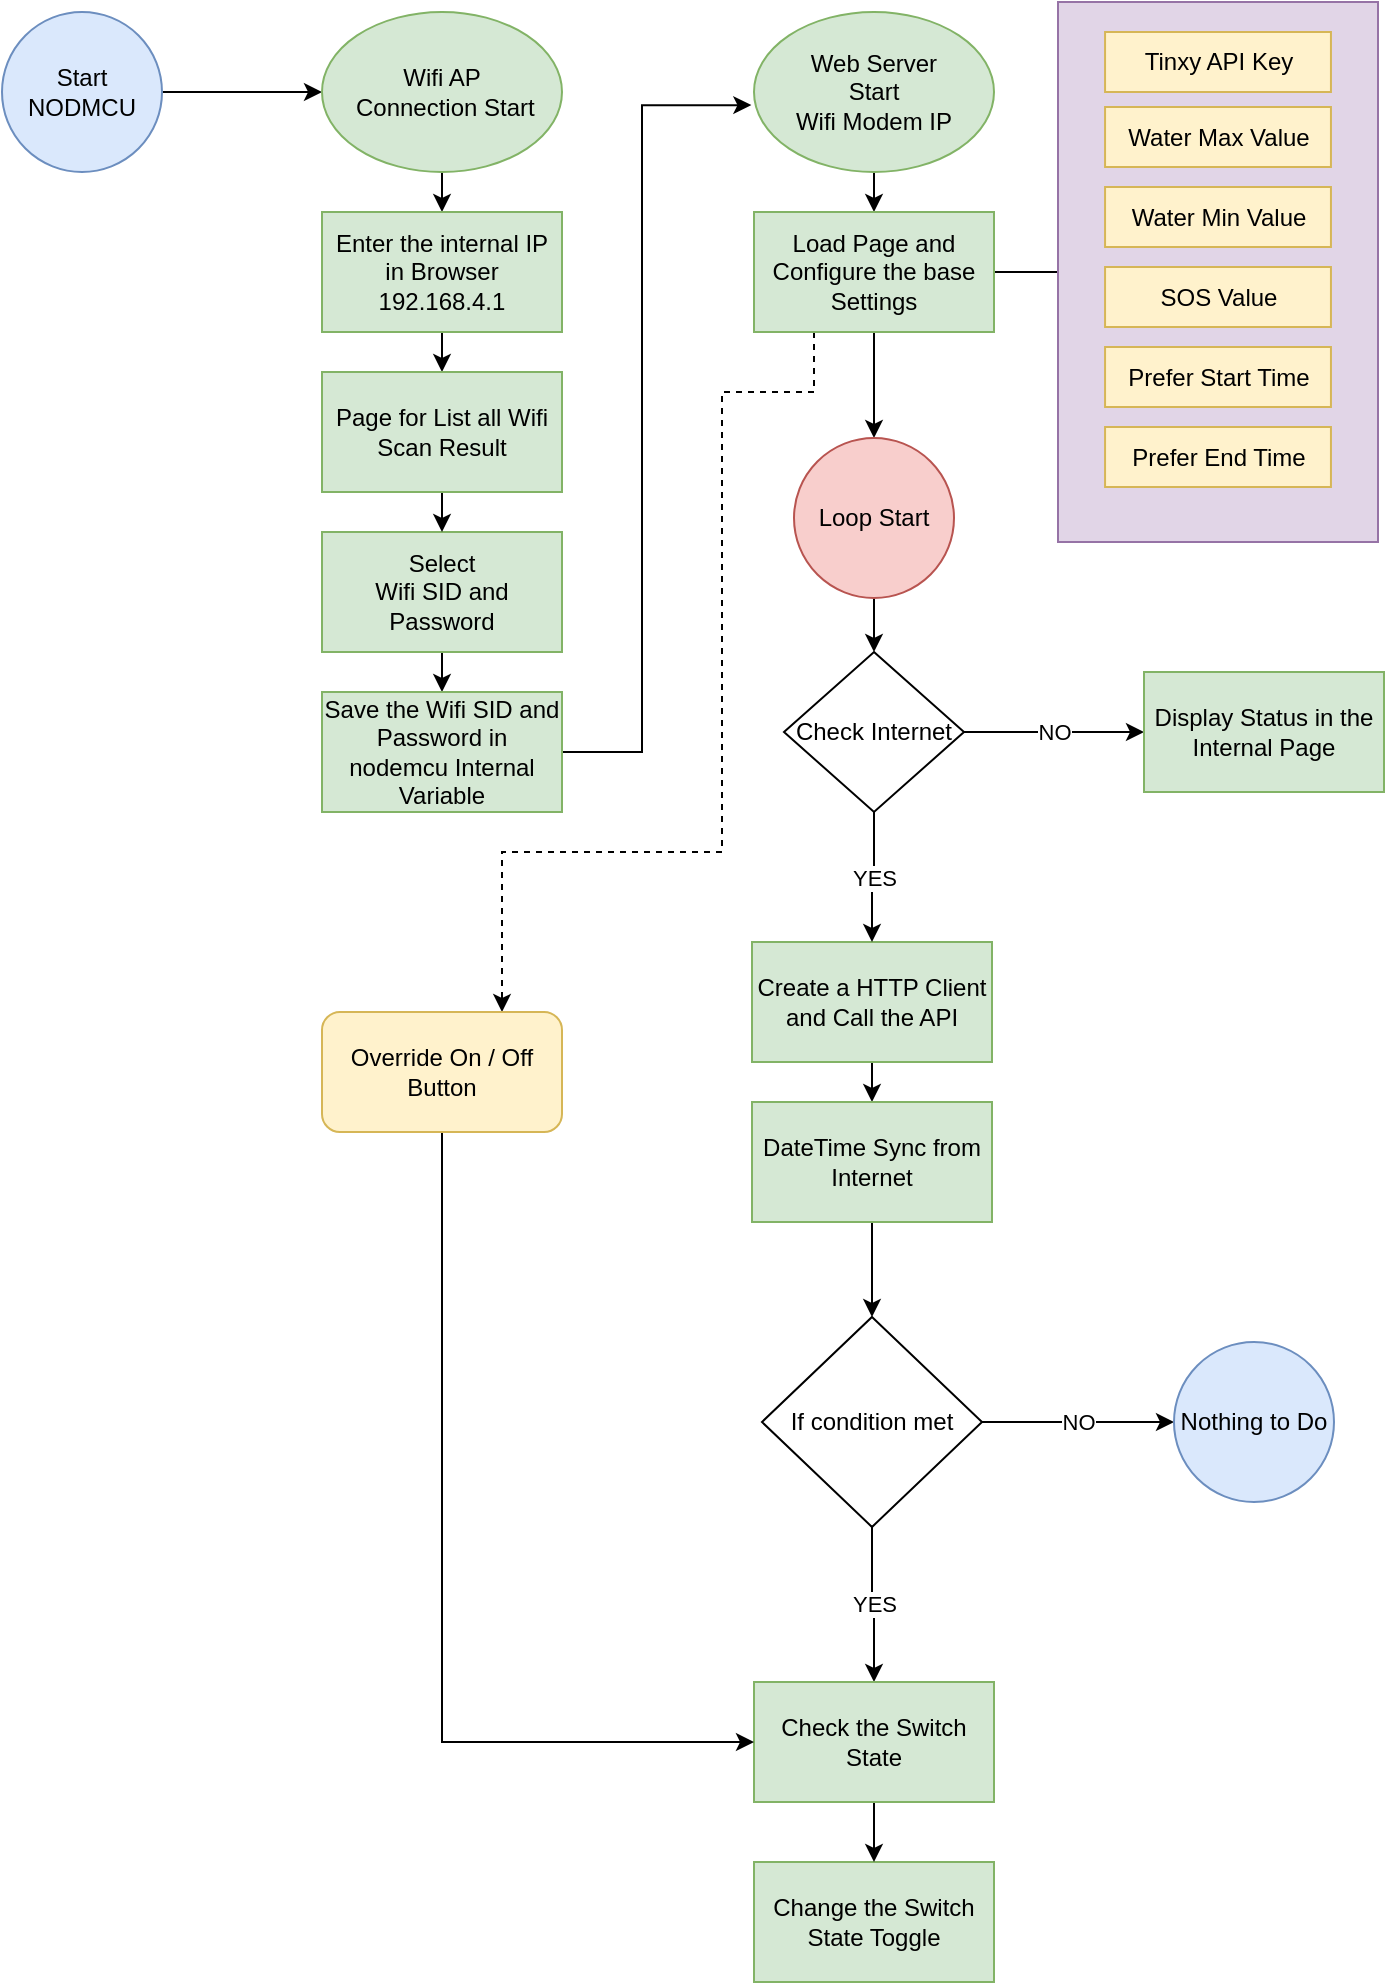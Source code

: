 <mxfile version="21.0.2" type="github">
  <diagram id="C5RBs43oDa-KdzZeNtuy" name="Page-1">
    <mxGraphModel dx="838" dy="453" grid="1" gridSize="10" guides="1" tooltips="1" connect="1" arrows="1" fold="1" page="1" pageScale="1" pageWidth="827" pageHeight="1169" math="0" shadow="0">
      <root>
        <mxCell id="WIyWlLk6GJQsqaUBKTNV-0" />
        <mxCell id="WIyWlLk6GJQsqaUBKTNV-1" parent="WIyWlLk6GJQsqaUBKTNV-0" />
        <mxCell id="Qw1t_qEsXEBMv8ivdbiU-63" value="" style="edgeStyle=orthogonalEdgeStyle;rounded=0;orthogonalLoop=1;jettySize=auto;html=1;" edge="1" parent="WIyWlLk6GJQsqaUBKTNV-1" source="Qw1t_qEsXEBMv8ivdbiU-1" target="Qw1t_qEsXEBMv8ivdbiU-6">
          <mxGeometry relative="1" as="geometry" />
        </mxCell>
        <mxCell id="Qw1t_qEsXEBMv8ivdbiU-1" value="Start NODMCU" style="ellipse;whiteSpace=wrap;html=1;aspect=fixed;fillColor=#dae8fc;strokeColor=#6c8ebf;" vertex="1" parent="WIyWlLk6GJQsqaUBKTNV-1">
          <mxGeometry x="70" y="250" width="80" height="80" as="geometry" />
        </mxCell>
        <mxCell id="Qw1t_qEsXEBMv8ivdbiU-38" style="edgeStyle=orthogonalEdgeStyle;rounded=0;orthogonalLoop=1;jettySize=auto;html=1;exitX=0.5;exitY=1;exitDx=0;exitDy=0;entryX=0.5;entryY=0;entryDx=0;entryDy=0;" edge="1" parent="WIyWlLk6GJQsqaUBKTNV-1" source="Qw1t_qEsXEBMv8ivdbiU-4" target="Qw1t_qEsXEBMv8ivdbiU-7">
          <mxGeometry relative="1" as="geometry" />
        </mxCell>
        <mxCell id="Qw1t_qEsXEBMv8ivdbiU-4" value="Select &lt;br&gt;Wifi SID and Password" style="rounded=0;whiteSpace=wrap;html=1;fillColor=#d5e8d4;strokeColor=#82b366;" vertex="1" parent="WIyWlLk6GJQsqaUBKTNV-1">
          <mxGeometry x="230" y="510" width="120" height="60" as="geometry" />
        </mxCell>
        <mxCell id="Qw1t_qEsXEBMv8ivdbiU-35" style="edgeStyle=orthogonalEdgeStyle;rounded=0;orthogonalLoop=1;jettySize=auto;html=1;exitX=0.5;exitY=1;exitDx=0;exitDy=0;entryX=0.5;entryY=0;entryDx=0;entryDy=0;" edge="1" parent="WIyWlLk6GJQsqaUBKTNV-1" source="Qw1t_qEsXEBMv8ivdbiU-6" target="Qw1t_qEsXEBMv8ivdbiU-10">
          <mxGeometry relative="1" as="geometry" />
        </mxCell>
        <mxCell id="Qw1t_qEsXEBMv8ivdbiU-6" value="Wifi AP&lt;br&gt;&amp;nbsp;Connection Start&lt;br style=&quot;border-color: var(--border-color);&quot;&gt;" style="ellipse;whiteSpace=wrap;html=1;fillColor=#d5e8d4;strokeColor=#82b366;" vertex="1" parent="WIyWlLk6GJQsqaUBKTNV-1">
          <mxGeometry x="230" y="250" width="120" height="80" as="geometry" />
        </mxCell>
        <mxCell id="Qw1t_qEsXEBMv8ivdbiU-64" value="" style="edgeStyle=orthogonalEdgeStyle;rounded=0;orthogonalLoop=1;jettySize=auto;html=1;entryX=-0.011;entryY=0.582;entryDx=0;entryDy=0;entryPerimeter=0;" edge="1" parent="WIyWlLk6GJQsqaUBKTNV-1" source="Qw1t_qEsXEBMv8ivdbiU-7" target="Qw1t_qEsXEBMv8ivdbiU-9">
          <mxGeometry relative="1" as="geometry">
            <Array as="points">
              <mxPoint x="390" y="620" />
              <mxPoint x="390" y="297" />
            </Array>
          </mxGeometry>
        </mxCell>
        <mxCell id="Qw1t_qEsXEBMv8ivdbiU-7" value="Save the Wifi SID and Password in nodemcu Internal Variable" style="rounded=0;whiteSpace=wrap;html=1;fillColor=#d5e8d4;strokeColor=#82b366;" vertex="1" parent="WIyWlLk6GJQsqaUBKTNV-1">
          <mxGeometry x="230" y="590" width="120" height="60" as="geometry" />
        </mxCell>
        <mxCell id="Qw1t_qEsXEBMv8ivdbiU-39" style="edgeStyle=orthogonalEdgeStyle;rounded=0;orthogonalLoop=1;jettySize=auto;html=1;exitX=0.5;exitY=1;exitDx=0;exitDy=0;entryX=0.5;entryY=0;entryDx=0;entryDy=0;" edge="1" parent="WIyWlLk6GJQsqaUBKTNV-1" source="Qw1t_qEsXEBMv8ivdbiU-9" target="Qw1t_qEsXEBMv8ivdbiU-13">
          <mxGeometry relative="1" as="geometry" />
        </mxCell>
        <mxCell id="Qw1t_qEsXEBMv8ivdbiU-9" value="Web Server&lt;br&gt;Start&lt;br&gt;Wifi Modem IP" style="ellipse;whiteSpace=wrap;html=1;fillColor=#d5e8d4;strokeColor=#82b366;" vertex="1" parent="WIyWlLk6GJQsqaUBKTNV-1">
          <mxGeometry x="446" y="250" width="120" height="80" as="geometry" />
        </mxCell>
        <mxCell id="Qw1t_qEsXEBMv8ivdbiU-36" style="edgeStyle=orthogonalEdgeStyle;rounded=0;orthogonalLoop=1;jettySize=auto;html=1;exitX=0.5;exitY=1;exitDx=0;exitDy=0;entryX=0.5;entryY=0;entryDx=0;entryDy=0;" edge="1" parent="WIyWlLk6GJQsqaUBKTNV-1" source="Qw1t_qEsXEBMv8ivdbiU-10" target="Qw1t_qEsXEBMv8ivdbiU-11">
          <mxGeometry relative="1" as="geometry" />
        </mxCell>
        <mxCell id="Qw1t_qEsXEBMv8ivdbiU-10" value="Enter the internal IP in Browser&lt;br&gt;192.168.4.1" style="rounded=0;whiteSpace=wrap;html=1;fillColor=#d5e8d4;strokeColor=#82b366;" vertex="1" parent="WIyWlLk6GJQsqaUBKTNV-1">
          <mxGeometry x="230" y="350" width="120" height="60" as="geometry" />
        </mxCell>
        <mxCell id="Qw1t_qEsXEBMv8ivdbiU-37" style="edgeStyle=orthogonalEdgeStyle;rounded=0;orthogonalLoop=1;jettySize=auto;html=1;exitX=0.5;exitY=1;exitDx=0;exitDy=0;entryX=0.5;entryY=0;entryDx=0;entryDy=0;" edge="1" parent="WIyWlLk6GJQsqaUBKTNV-1" source="Qw1t_qEsXEBMv8ivdbiU-11" target="Qw1t_qEsXEBMv8ivdbiU-4">
          <mxGeometry relative="1" as="geometry" />
        </mxCell>
        <mxCell id="Qw1t_qEsXEBMv8ivdbiU-11" value="Page for List all Wifi Scan Result" style="rounded=0;whiteSpace=wrap;html=1;fillColor=#d5e8d4;strokeColor=#82b366;" vertex="1" parent="WIyWlLk6GJQsqaUBKTNV-1">
          <mxGeometry x="230" y="430" width="120" height="60" as="geometry" />
        </mxCell>
        <mxCell id="Qw1t_qEsXEBMv8ivdbiU-24" style="edgeStyle=orthogonalEdgeStyle;rounded=0;orthogonalLoop=1;jettySize=auto;html=1;exitX=1;exitY=0.5;exitDx=0;exitDy=0;entryX=0;entryY=0.5;entryDx=0;entryDy=0;" edge="1" parent="WIyWlLk6GJQsqaUBKTNV-1" source="Qw1t_qEsXEBMv8ivdbiU-13">
          <mxGeometry relative="1" as="geometry">
            <mxPoint x="626" y="380.0" as="targetPoint" />
          </mxGeometry>
        </mxCell>
        <mxCell id="Qw1t_qEsXEBMv8ivdbiU-34" style="edgeStyle=orthogonalEdgeStyle;rounded=0;orthogonalLoop=1;jettySize=auto;html=1;exitX=0.5;exitY=1;exitDx=0;exitDy=0;" edge="1" parent="WIyWlLk6GJQsqaUBKTNV-1" source="Qw1t_qEsXEBMv8ivdbiU-13" target="Qw1t_qEsXEBMv8ivdbiU-27">
          <mxGeometry relative="1" as="geometry" />
        </mxCell>
        <mxCell id="Qw1t_qEsXEBMv8ivdbiU-58" style="edgeStyle=orthogonalEdgeStyle;rounded=0;orthogonalLoop=1;jettySize=auto;html=1;exitX=0.25;exitY=1;exitDx=0;exitDy=0;entryX=0.75;entryY=0;entryDx=0;entryDy=0;dashed=1;" edge="1" parent="WIyWlLk6GJQsqaUBKTNV-1" source="Qw1t_qEsXEBMv8ivdbiU-13" target="Qw1t_qEsXEBMv8ivdbiU-55">
          <mxGeometry relative="1" as="geometry">
            <Array as="points">
              <mxPoint x="476" y="440" />
              <mxPoint x="430" y="440" />
              <mxPoint x="430" y="670" />
              <mxPoint x="320" y="670" />
            </Array>
          </mxGeometry>
        </mxCell>
        <mxCell id="Qw1t_qEsXEBMv8ivdbiU-13" value="Load Page and Configure the base Settings" style="rounded=0;whiteSpace=wrap;html=1;fillColor=#d5e8d4;strokeColor=#82b366;" vertex="1" parent="WIyWlLk6GJQsqaUBKTNV-1">
          <mxGeometry x="446" y="350" width="120" height="60" as="geometry" />
        </mxCell>
        <mxCell id="Qw1t_qEsXEBMv8ivdbiU-30" value="NO" style="edgeStyle=orthogonalEdgeStyle;rounded=0;orthogonalLoop=1;jettySize=auto;html=1;exitX=1;exitY=0.5;exitDx=0;exitDy=0;entryX=0;entryY=0.5;entryDx=0;entryDy=0;" edge="1" parent="WIyWlLk6GJQsqaUBKTNV-1" source="Qw1t_qEsXEBMv8ivdbiU-26" target="Qw1t_qEsXEBMv8ivdbiU-29">
          <mxGeometry relative="1" as="geometry" />
        </mxCell>
        <mxCell id="Qw1t_qEsXEBMv8ivdbiU-32" value="YES" style="edgeStyle=orthogonalEdgeStyle;rounded=0;orthogonalLoop=1;jettySize=auto;html=1;exitX=0.5;exitY=1;exitDx=0;exitDy=0;entryX=0.5;entryY=0;entryDx=0;entryDy=0;" edge="1" parent="WIyWlLk6GJQsqaUBKTNV-1" source="Qw1t_qEsXEBMv8ivdbiU-26" target="Qw1t_qEsXEBMv8ivdbiU-40">
          <mxGeometry relative="1" as="geometry">
            <mxPoint x="506" y="1075" as="targetPoint" />
          </mxGeometry>
        </mxCell>
        <mxCell id="Qw1t_qEsXEBMv8ivdbiU-26" value="If condition met" style="rhombus;whiteSpace=wrap;html=1;" vertex="1" parent="WIyWlLk6GJQsqaUBKTNV-1">
          <mxGeometry x="450" y="902.5" width="110" height="105" as="geometry" />
        </mxCell>
        <mxCell id="Qw1t_qEsXEBMv8ivdbiU-45" style="edgeStyle=orthogonalEdgeStyle;rounded=0;orthogonalLoop=1;jettySize=auto;html=1;exitX=0.5;exitY=1;exitDx=0;exitDy=0;" edge="1" parent="WIyWlLk6GJQsqaUBKTNV-1" source="Qw1t_qEsXEBMv8ivdbiU-27" target="Qw1t_qEsXEBMv8ivdbiU-49">
          <mxGeometry relative="1" as="geometry">
            <mxPoint x="506" y="590" as="targetPoint" />
          </mxGeometry>
        </mxCell>
        <mxCell id="Qw1t_qEsXEBMv8ivdbiU-27" value="Loop Start" style="ellipse;whiteSpace=wrap;html=1;aspect=fixed;fillColor=#f8cecc;strokeColor=#b85450;" vertex="1" parent="WIyWlLk6GJQsqaUBKTNV-1">
          <mxGeometry x="466" y="463" width="80" height="80" as="geometry" />
        </mxCell>
        <mxCell id="Qw1t_qEsXEBMv8ivdbiU-29" value="Nothing to Do" style="ellipse;whiteSpace=wrap;html=1;aspect=fixed;fillColor=#dae8fc;strokeColor=#6c8ebf;" vertex="1" parent="WIyWlLk6GJQsqaUBKTNV-1">
          <mxGeometry x="656" y="915" width="80" height="80" as="geometry" />
        </mxCell>
        <mxCell id="Qw1t_qEsXEBMv8ivdbiU-33" value="Change the Switch State Toggle" style="rounded=0;whiteSpace=wrap;html=1;fillColor=#d5e8d4;strokeColor=#82b366;" vertex="1" parent="WIyWlLk6GJQsqaUBKTNV-1">
          <mxGeometry x="446" y="1175" width="120" height="60" as="geometry" />
        </mxCell>
        <mxCell id="Qw1t_qEsXEBMv8ivdbiU-48" value="" style="edgeStyle=orthogonalEdgeStyle;rounded=0;orthogonalLoop=1;jettySize=auto;html=1;" edge="1" parent="WIyWlLk6GJQsqaUBKTNV-1" source="Qw1t_qEsXEBMv8ivdbiU-40" target="Qw1t_qEsXEBMv8ivdbiU-33">
          <mxGeometry relative="1" as="geometry" />
        </mxCell>
        <mxCell id="Qw1t_qEsXEBMv8ivdbiU-40" value="Check the Switch State" style="rounded=0;whiteSpace=wrap;html=1;fillColor=#d5e8d4;strokeColor=#82b366;" vertex="1" parent="WIyWlLk6GJQsqaUBKTNV-1">
          <mxGeometry x="446" y="1085" width="120" height="60" as="geometry" />
        </mxCell>
        <mxCell id="Qw1t_qEsXEBMv8ivdbiU-44" style="edgeStyle=orthogonalEdgeStyle;rounded=0;orthogonalLoop=1;jettySize=auto;html=1;exitX=0.5;exitY=1;exitDx=0;exitDy=0;entryX=0.5;entryY=0;entryDx=0;entryDy=0;" edge="1" parent="WIyWlLk6GJQsqaUBKTNV-1" source="Qw1t_qEsXEBMv8ivdbiU-41" target="Qw1t_qEsXEBMv8ivdbiU-42">
          <mxGeometry relative="1" as="geometry" />
        </mxCell>
        <mxCell id="Qw1t_qEsXEBMv8ivdbiU-41" value="Create a HTTP Client and Call the API" style="rounded=0;whiteSpace=wrap;html=1;fillColor=#d5e8d4;strokeColor=#82b366;" vertex="1" parent="WIyWlLk6GJQsqaUBKTNV-1">
          <mxGeometry x="445" y="715" width="120" height="60" as="geometry" />
        </mxCell>
        <mxCell id="Qw1t_qEsXEBMv8ivdbiU-43" style="edgeStyle=orthogonalEdgeStyle;rounded=0;orthogonalLoop=1;jettySize=auto;html=1;exitX=0.5;exitY=1;exitDx=0;exitDy=0;entryX=0.5;entryY=0;entryDx=0;entryDy=0;" edge="1" parent="WIyWlLk6GJQsqaUBKTNV-1" source="Qw1t_qEsXEBMv8ivdbiU-42" target="Qw1t_qEsXEBMv8ivdbiU-26">
          <mxGeometry relative="1" as="geometry" />
        </mxCell>
        <mxCell id="Qw1t_qEsXEBMv8ivdbiU-42" value="DateTime Sync from Internet" style="rounded=0;whiteSpace=wrap;html=1;fillColor=#d5e8d4;strokeColor=#82b366;" vertex="1" parent="WIyWlLk6GJQsqaUBKTNV-1">
          <mxGeometry x="445" y="795" width="120" height="60" as="geometry" />
        </mxCell>
        <mxCell id="Qw1t_qEsXEBMv8ivdbiU-54" value="NO" style="edgeStyle=orthogonalEdgeStyle;rounded=0;orthogonalLoop=1;jettySize=auto;html=1;" edge="1" parent="WIyWlLk6GJQsqaUBKTNV-1" source="Qw1t_qEsXEBMv8ivdbiU-49" target="Qw1t_qEsXEBMv8ivdbiU-53">
          <mxGeometry relative="1" as="geometry" />
        </mxCell>
        <mxCell id="Qw1t_qEsXEBMv8ivdbiU-60" value="YES" style="edgeStyle=orthogonalEdgeStyle;rounded=0;orthogonalLoop=1;jettySize=auto;html=1;" edge="1" parent="WIyWlLk6GJQsqaUBKTNV-1" source="Qw1t_qEsXEBMv8ivdbiU-49" target="Qw1t_qEsXEBMv8ivdbiU-41">
          <mxGeometry relative="1" as="geometry" />
        </mxCell>
        <mxCell id="Qw1t_qEsXEBMv8ivdbiU-49" value="Check Internet" style="rhombus;whiteSpace=wrap;html=1;" vertex="1" parent="WIyWlLk6GJQsqaUBKTNV-1">
          <mxGeometry x="461" y="570" width="90" height="80" as="geometry" />
        </mxCell>
        <mxCell id="Qw1t_qEsXEBMv8ivdbiU-53" value="Display Status in the Internal Page" style="rounded=0;whiteSpace=wrap;html=1;fillColor=#d5e8d4;strokeColor=#82b366;" vertex="1" parent="WIyWlLk6GJQsqaUBKTNV-1">
          <mxGeometry x="641" y="580" width="120" height="60" as="geometry" />
        </mxCell>
        <mxCell id="Qw1t_qEsXEBMv8ivdbiU-59" style="edgeStyle=orthogonalEdgeStyle;rounded=0;orthogonalLoop=1;jettySize=auto;html=1;exitX=0.5;exitY=1;exitDx=0;exitDy=0;entryX=0;entryY=0.5;entryDx=0;entryDy=0;" edge="1" parent="WIyWlLk6GJQsqaUBKTNV-1" source="Qw1t_qEsXEBMv8ivdbiU-55" target="Qw1t_qEsXEBMv8ivdbiU-40">
          <mxGeometry relative="1" as="geometry" />
        </mxCell>
        <mxCell id="Qw1t_qEsXEBMv8ivdbiU-55" value="Override On / Off Button" style="rounded=1;whiteSpace=wrap;html=1;fillColor=#fff2cc;strokeColor=#d6b656;" vertex="1" parent="WIyWlLk6GJQsqaUBKTNV-1">
          <mxGeometry x="230" y="750" width="120" height="60" as="geometry" />
        </mxCell>
        <mxCell id="Qw1t_qEsXEBMv8ivdbiU-61" value="" style="group" vertex="1" connectable="0" parent="WIyWlLk6GJQsqaUBKTNV-1">
          <mxGeometry x="598" y="245" width="160" height="270" as="geometry" />
        </mxCell>
        <mxCell id="Qw1t_qEsXEBMv8ivdbiU-20" value="" style="rounded=0;whiteSpace=wrap;html=1;fillColor=#e1d5e7;strokeColor=#9673a6;movable=1;resizable=1;rotatable=1;deletable=1;editable=1;locked=0;connectable=1;" vertex="1" parent="Qw1t_qEsXEBMv8ivdbiU-61">
          <mxGeometry width="160" height="270" as="geometry" />
        </mxCell>
        <mxCell id="Qw1t_qEsXEBMv8ivdbiU-14" value="Tinxy API Key" style="rounded=0;whiteSpace=wrap;html=1;fillColor=#fff2cc;strokeColor=#d6b656;" vertex="1" parent="Qw1t_qEsXEBMv8ivdbiU-61">
          <mxGeometry x="23.529" y="15" width="112.941" height="30" as="geometry" />
        </mxCell>
        <mxCell id="Qw1t_qEsXEBMv8ivdbiU-15" value="Water Max Value" style="rounded=0;whiteSpace=wrap;html=1;fillColor=#fff2cc;strokeColor=#d6b656;" vertex="1" parent="Qw1t_qEsXEBMv8ivdbiU-61">
          <mxGeometry x="23.529" y="52.5" width="112.941" height="30" as="geometry" />
        </mxCell>
        <mxCell id="Qw1t_qEsXEBMv8ivdbiU-16" value="Water Min Value" style="rounded=0;whiteSpace=wrap;html=1;fillColor=#fff2cc;strokeColor=#d6b656;" vertex="1" parent="Qw1t_qEsXEBMv8ivdbiU-61">
          <mxGeometry x="23.529" y="92.5" width="112.941" height="30" as="geometry" />
        </mxCell>
        <mxCell id="Qw1t_qEsXEBMv8ivdbiU-17" value="SOS Value" style="rounded=0;whiteSpace=wrap;html=1;fillColor=#fff2cc;strokeColor=#d6b656;" vertex="1" parent="Qw1t_qEsXEBMv8ivdbiU-61">
          <mxGeometry x="23.529" y="132.5" width="112.941" height="30" as="geometry" />
        </mxCell>
        <mxCell id="Qw1t_qEsXEBMv8ivdbiU-18" value="Prefer Start Time" style="rounded=0;whiteSpace=wrap;html=1;fillColor=#fff2cc;strokeColor=#d6b656;" vertex="1" parent="Qw1t_qEsXEBMv8ivdbiU-61">
          <mxGeometry x="23.529" y="172.5" width="112.941" height="30" as="geometry" />
        </mxCell>
        <mxCell id="Qw1t_qEsXEBMv8ivdbiU-19" value="Prefer End Time" style="rounded=0;whiteSpace=wrap;html=1;fillColor=#fff2cc;strokeColor=#d6b656;" vertex="1" parent="Qw1t_qEsXEBMv8ivdbiU-61">
          <mxGeometry x="23.529" y="212.5" width="112.941" height="30" as="geometry" />
        </mxCell>
      </root>
    </mxGraphModel>
  </diagram>
</mxfile>
